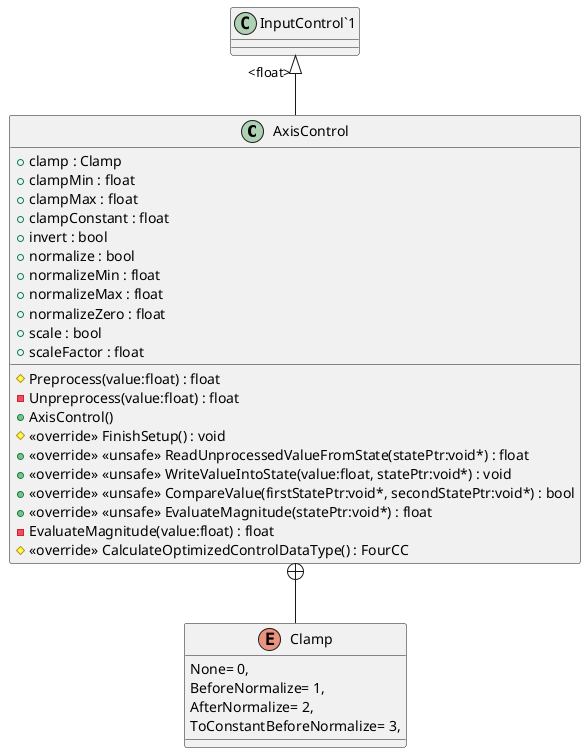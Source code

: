 @startuml
class AxisControl {
    + clamp : Clamp
    + clampMin : float
    + clampMax : float
    + clampConstant : float
    + invert : bool
    + normalize : bool
    + normalizeMin : float
    + normalizeMax : float
    + normalizeZero : float
    + scale : bool
    + scaleFactor : float
    # Preprocess(value:float) : float
    - Unpreprocess(value:float) : float
    + AxisControl()
    # <<override>> FinishSetup() : void
    + <<override>> <<unsafe>> ReadUnprocessedValueFromState(statePtr:void*) : float
    + <<override>> <<unsafe>> WriteValueIntoState(value:float, statePtr:void*) : void
    + <<override>> <<unsafe>> CompareValue(firstStatePtr:void*, secondStatePtr:void*) : bool
    + <<override>> <<unsafe>> EvaluateMagnitude(statePtr:void*) : float
    - EvaluateMagnitude(value:float) : float
    # <<override>> CalculateOptimizedControlDataType() : FourCC
}
enum Clamp {
    None= 0,
    BeforeNormalize= 1,
    AfterNormalize= 2,
    ToConstantBeforeNormalize= 3,
}
"InputControl`1" "<float>" <|-- AxisControl
AxisControl +-- Clamp
@enduml

